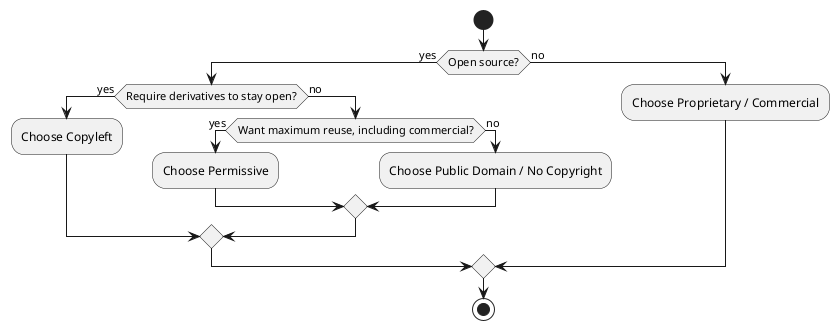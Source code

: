 @startuml
|User|
start

if (Open source?) then (yes)
  if (Require derivatives to stay open?) then (yes)
    :Choose Copyleft;
  else (no)
    if (Want maximum reuse, including commercial?) then (yes)
      :Choose Permissive;
    else (no)
      :Choose Public Domain / No Copyright;
    endif
  endif
else (no)
  :Choose Proprietary / Commercial;
endif
stop
@enduml